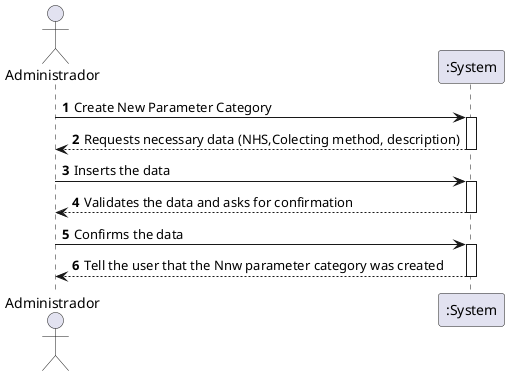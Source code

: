 @startuml
'https://plantuml.com/sequence-diagram
autonumber
'hide footbox
actor "Administrador" as ADMIN

participant ":System" as SYSTEM

ADMIN -> SYSTEM : Create New Parameter Category
activate SYSTEM
SYSTEM --> ADMIN : Requests necessary data (NHS,Colecting method, description)
deactivate SYSTEM

ADMIN -> SYSTEM : Inserts the data
activate SYSTEM
SYSTEM --> ADMIN : Validates the data and asks for confirmation
deactivate SYSTEM

ADMIN -> SYSTEM : Confirms the data
activate SYSTEM
SYSTEM --> ADMIN : Tell the user that the Nnw parameter category was created
deactivate SYSTEM



@enduml